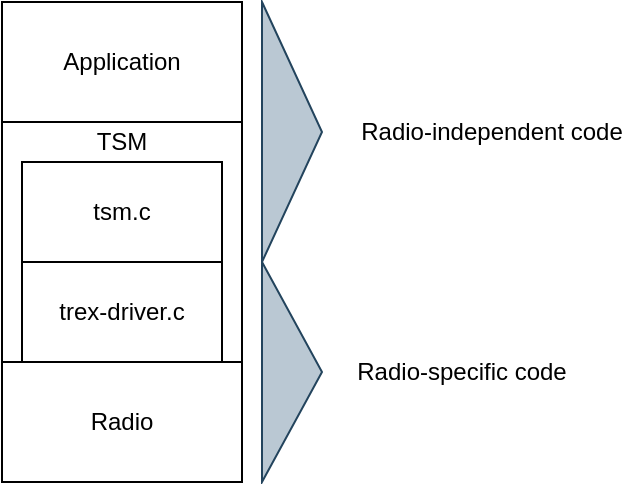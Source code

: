 <mxfile version="20.8.17" type="device"><diagram name="Page-1" id="1ck1kg2p8rJG6pYMEn64"><mxGraphModel dx="1434" dy="800" grid="1" gridSize="10" guides="1" tooltips="1" connect="1" arrows="1" fold="1" page="1" pageScale="1" pageWidth="850" pageHeight="1100" math="0" shadow="0"><root><mxCell id="0"/><mxCell id="1" parent="0"/><mxCell id="Hn8TS16yY-Sf2JjX31ZV-5" value="&lt;div&gt;TSM&lt;/div&gt;&lt;div&gt;&lt;br&gt;&lt;/div&gt;&lt;div&gt;&lt;br&gt;&lt;/div&gt;&lt;div&gt;&lt;br&gt;&lt;/div&gt;&lt;div&gt;&lt;br&gt;&lt;/div&gt;&lt;div&gt;&lt;br&gt;&lt;/div&gt;&lt;div&gt;&lt;br&gt;&lt;/div&gt;&lt;div&gt;&lt;br&gt;&lt;/div&gt;" style="rounded=0;whiteSpace=wrap;html=1;" vertex="1" parent="1"><mxGeometry x="340" y="160" width="120" height="120" as="geometry"/></mxCell><mxCell id="Hn8TS16yY-Sf2JjX31ZV-1" value="Application" style="rounded=0;whiteSpace=wrap;html=1;" vertex="1" parent="1"><mxGeometry x="340" y="100" width="120" height="60" as="geometry"/></mxCell><mxCell id="Hn8TS16yY-Sf2JjX31ZV-2" value="&lt;div&gt;tsm.c&lt;/div&gt;" style="rounded=0;whiteSpace=wrap;html=1;" vertex="1" parent="1"><mxGeometry x="350" y="180" width="100" height="50" as="geometry"/></mxCell><mxCell id="Hn8TS16yY-Sf2JjX31ZV-3" value="trex-driver.c" style="rounded=0;whiteSpace=wrap;html=1;" vertex="1" parent="1"><mxGeometry x="350" y="230" width="100" height="50" as="geometry"/></mxCell><mxCell id="Hn8TS16yY-Sf2JjX31ZV-4" value="Radio" style="rounded=0;whiteSpace=wrap;html=1;" vertex="1" parent="1"><mxGeometry x="340" y="280" width="120" height="60" as="geometry"/></mxCell><mxCell id="Hn8TS16yY-Sf2JjX31ZV-8" value="" style="triangle;whiteSpace=wrap;html=1;fillColor=#bac8d3;strokeColor=#23445d;" vertex="1" parent="1"><mxGeometry x="470" y="230" width="30" height="110" as="geometry"/></mxCell><mxCell id="Hn8TS16yY-Sf2JjX31ZV-9" value="" style="triangle;whiteSpace=wrap;html=1;fillColor=#bac8d3;strokeColor=#23445d;" vertex="1" parent="1"><mxGeometry x="470" y="100" width="30" height="130" as="geometry"/></mxCell><mxCell id="Hn8TS16yY-Sf2JjX31ZV-10" value="Radio-specific code" style="text;html=1;strokeColor=none;fillColor=none;align=center;verticalAlign=middle;whiteSpace=wrap;rounded=0;" vertex="1" parent="1"><mxGeometry x="510" y="270" width="120" height="30" as="geometry"/></mxCell><mxCell id="Hn8TS16yY-Sf2JjX31ZV-11" value="Radio-independent code" style="text;html=1;strokeColor=none;fillColor=none;align=center;verticalAlign=middle;whiteSpace=wrap;rounded=0;" vertex="1" parent="1"><mxGeometry x="510" y="150" width="150" height="30" as="geometry"/></mxCell></root></mxGraphModel></diagram></mxfile>
